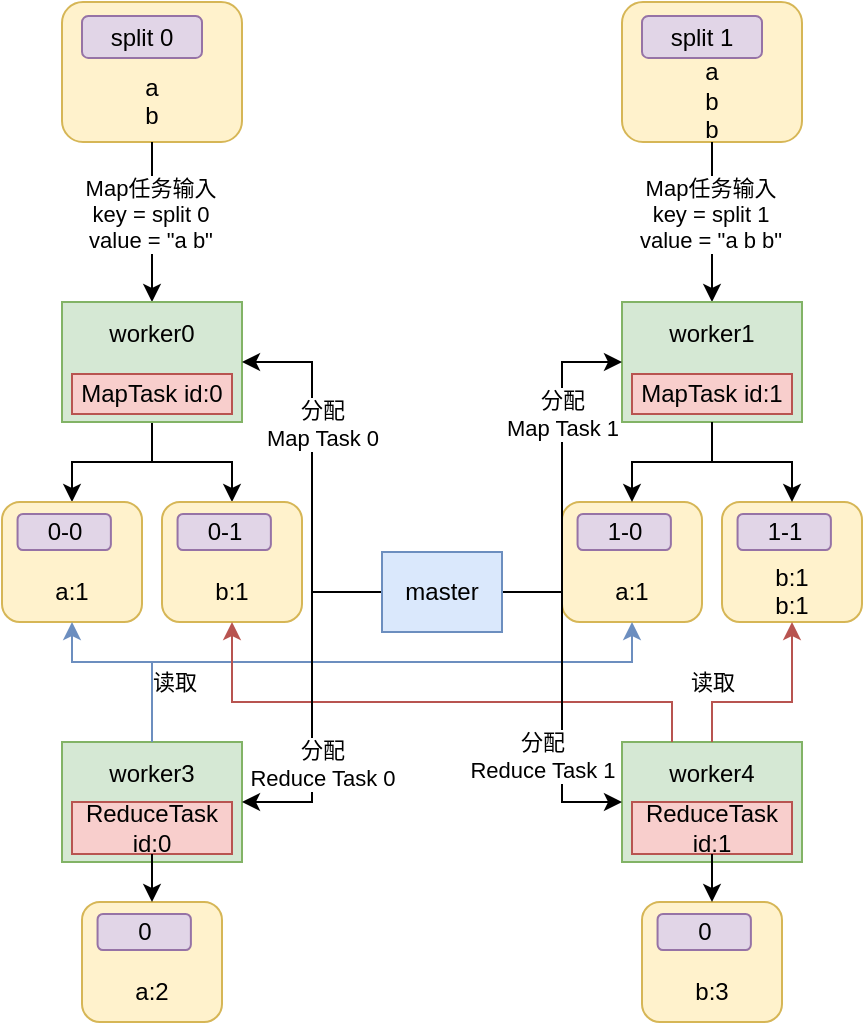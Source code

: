 <mxfile version="22.1.2" type="device">
  <diagram name="第 1 页" id="gUdf0D7ZkWd1sAsiYNeg">
    <mxGraphModel dx="1717" dy="985" grid="1" gridSize="10" guides="1" tooltips="1" connect="1" arrows="1" fold="1" page="1" pageScale="1" pageWidth="827" pageHeight="1169" math="0" shadow="0">
      <root>
        <mxCell id="0" />
        <mxCell id="1" parent="0" />
        <mxCell id="znf0qu9yY-WapbBgalt5-5" value="" style="group" vertex="1" connectable="0" parent="1">
          <mxGeometry x="110" y="270" width="90" height="70" as="geometry" />
        </mxCell>
        <mxCell id="znf0qu9yY-WapbBgalt5-1" value="&lt;br&gt;&lt;br&gt;a&lt;br&gt;b" style="rounded=1;whiteSpace=wrap;html=1;fillColor=#fff2cc;strokeColor=#d6b656;" vertex="1" parent="znf0qu9yY-WapbBgalt5-5">
          <mxGeometry width="90" height="70" as="geometry" />
        </mxCell>
        <mxCell id="znf0qu9yY-WapbBgalt5-4" value="split 0" style="rounded=1;whiteSpace=wrap;html=1;fillColor=#e1d5e7;strokeColor=#9673a6;" vertex="1" parent="znf0qu9yY-WapbBgalt5-5">
          <mxGeometry x="10" y="7" width="60" height="21" as="geometry" />
        </mxCell>
        <mxCell id="znf0qu9yY-WapbBgalt5-6" value="" style="group" vertex="1" connectable="0" parent="1">
          <mxGeometry x="390" y="270" width="90" height="70" as="geometry" />
        </mxCell>
        <mxCell id="znf0qu9yY-WapbBgalt5-7" value="&lt;br&gt;&lt;br&gt;a&lt;br&gt;b&lt;br&gt;b" style="rounded=1;whiteSpace=wrap;html=1;fillColor=#fff2cc;strokeColor=#d6b656;" vertex="1" parent="znf0qu9yY-WapbBgalt5-6">
          <mxGeometry width="90" height="70" as="geometry" />
        </mxCell>
        <mxCell id="znf0qu9yY-WapbBgalt5-8" value="split 1" style="rounded=1;whiteSpace=wrap;html=1;fillColor=#e1d5e7;strokeColor=#9673a6;" vertex="1" parent="znf0qu9yY-WapbBgalt5-6">
          <mxGeometry x="10" y="7" width="60" height="21" as="geometry" />
        </mxCell>
        <mxCell id="znf0qu9yY-WapbBgalt5-32" style="edgeStyle=orthogonalEdgeStyle;rounded=0;orthogonalLoop=1;jettySize=auto;html=1;entryX=0.5;entryY=0;entryDx=0;entryDy=0;" edge="1" parent="1" source="znf0qu9yY-WapbBgalt5-9" target="znf0qu9yY-WapbBgalt5-27">
          <mxGeometry relative="1" as="geometry" />
        </mxCell>
        <mxCell id="znf0qu9yY-WapbBgalt5-33" style="edgeStyle=orthogonalEdgeStyle;rounded=0;orthogonalLoop=1;jettySize=auto;html=1;entryX=0.5;entryY=0;entryDx=0;entryDy=0;" edge="1" parent="1" source="znf0qu9yY-WapbBgalt5-9" target="znf0qu9yY-WapbBgalt5-30">
          <mxGeometry relative="1" as="geometry" />
        </mxCell>
        <mxCell id="znf0qu9yY-WapbBgalt5-11" value="" style="endArrow=classic;html=1;rounded=0;exitX=0.5;exitY=1;exitDx=0;exitDy=0;entryX=0.5;entryY=0;entryDx=0;entryDy=0;" edge="1" parent="1" source="znf0qu9yY-WapbBgalt5-1" target="znf0qu9yY-WapbBgalt5-9">
          <mxGeometry width="50" height="50" relative="1" as="geometry">
            <mxPoint x="340" y="480" as="sourcePoint" />
            <mxPoint x="390" y="430" as="targetPoint" />
          </mxGeometry>
        </mxCell>
        <mxCell id="znf0qu9yY-WapbBgalt5-12" value="Map任务输入&lt;br&gt;key = split 0&lt;br&gt;value = &quot;a b&quot;" style="edgeLabel;html=1;align=center;verticalAlign=middle;resizable=0;points=[];" vertex="1" connectable="0" parent="znf0qu9yY-WapbBgalt5-11">
          <mxGeometry x="-0.099" y="-1" relative="1" as="geometry">
            <mxPoint as="offset" />
          </mxGeometry>
        </mxCell>
        <mxCell id="znf0qu9yY-WapbBgalt5-13" value="" style="endArrow=classic;html=1;rounded=0;exitX=0.5;exitY=1;exitDx=0;exitDy=0;entryX=0.5;entryY=0;entryDx=0;entryDy=0;" edge="1" parent="1" source="znf0qu9yY-WapbBgalt5-7" target="znf0qu9yY-WapbBgalt5-50">
          <mxGeometry width="50" height="50" relative="1" as="geometry">
            <mxPoint x="285" y="340" as="sourcePoint" />
            <mxPoint x="435" y="420" as="targetPoint" />
          </mxGeometry>
        </mxCell>
        <mxCell id="znf0qu9yY-WapbBgalt5-14" value="Map任务输入&lt;br style=&quot;border-color: var(--border-color);&quot;&gt;key = split 1&lt;br style=&quot;border-color: var(--border-color);&quot;&gt;value = &quot;a b b&quot;" style="edgeLabel;html=1;align=center;verticalAlign=middle;resizable=0;points=[];" vertex="1" connectable="0" parent="znf0qu9yY-WapbBgalt5-13">
          <mxGeometry x="-0.099" y="-1" relative="1" as="geometry">
            <mxPoint as="offset" />
          </mxGeometry>
        </mxCell>
        <mxCell id="znf0qu9yY-WapbBgalt5-26" value="" style="group" vertex="1" connectable="0" parent="1">
          <mxGeometry x="80" y="520" width="70" height="60" as="geometry" />
        </mxCell>
        <mxCell id="znf0qu9yY-WapbBgalt5-27" value="&lt;br&gt;&lt;br&gt;a:1" style="rounded=1;whiteSpace=wrap;html=1;fillColor=#fff2cc;strokeColor=#d6b656;" vertex="1" parent="znf0qu9yY-WapbBgalt5-26">
          <mxGeometry width="70" height="60.0" as="geometry" />
        </mxCell>
        <mxCell id="znf0qu9yY-WapbBgalt5-28" value="0-0" style="rounded=1;whiteSpace=wrap;html=1;fillColor=#e1d5e7;strokeColor=#9673a6;" vertex="1" parent="znf0qu9yY-WapbBgalt5-26">
          <mxGeometry x="7.778" y="6" width="46.667" height="18" as="geometry" />
        </mxCell>
        <mxCell id="znf0qu9yY-WapbBgalt5-29" value="" style="group" vertex="1" connectable="0" parent="1">
          <mxGeometry x="160" y="520" width="70" height="60" as="geometry" />
        </mxCell>
        <mxCell id="znf0qu9yY-WapbBgalt5-30" value="&lt;br&gt;&lt;br&gt;b:1" style="rounded=1;whiteSpace=wrap;html=1;fillColor=#fff2cc;strokeColor=#d6b656;" vertex="1" parent="znf0qu9yY-WapbBgalt5-29">
          <mxGeometry width="70" height="60.0" as="geometry" />
        </mxCell>
        <mxCell id="znf0qu9yY-WapbBgalt5-31" value="0-1" style="rounded=1;whiteSpace=wrap;html=1;fillColor=#e1d5e7;strokeColor=#9673a6;" vertex="1" parent="znf0qu9yY-WapbBgalt5-29">
          <mxGeometry x="7.778" y="6" width="46.667" height="18" as="geometry" />
        </mxCell>
        <mxCell id="znf0qu9yY-WapbBgalt5-34" value="" style="group" vertex="1" connectable="0" parent="1">
          <mxGeometry x="360" y="520" width="70" height="60" as="geometry" />
        </mxCell>
        <mxCell id="znf0qu9yY-WapbBgalt5-35" value="&lt;br&gt;&lt;br&gt;a:1" style="rounded=1;whiteSpace=wrap;html=1;fillColor=#fff2cc;strokeColor=#d6b656;" vertex="1" parent="znf0qu9yY-WapbBgalt5-34">
          <mxGeometry width="70" height="60.0" as="geometry" />
        </mxCell>
        <mxCell id="znf0qu9yY-WapbBgalt5-36" value="1-0" style="rounded=1;whiteSpace=wrap;html=1;fillColor=#e1d5e7;strokeColor=#9673a6;" vertex="1" parent="znf0qu9yY-WapbBgalt5-34">
          <mxGeometry x="7.778" y="6" width="46.667" height="18" as="geometry" />
        </mxCell>
        <mxCell id="znf0qu9yY-WapbBgalt5-37" value="" style="group" vertex="1" connectable="0" parent="1">
          <mxGeometry x="440" y="520" width="70" height="60" as="geometry" />
        </mxCell>
        <mxCell id="znf0qu9yY-WapbBgalt5-38" value="&lt;br&gt;&lt;br&gt;b:1&lt;br&gt;b:1" style="rounded=1;whiteSpace=wrap;html=1;fillColor=#fff2cc;strokeColor=#d6b656;" vertex="1" parent="znf0qu9yY-WapbBgalt5-37">
          <mxGeometry width="70" height="60.0" as="geometry" />
        </mxCell>
        <mxCell id="znf0qu9yY-WapbBgalt5-39" value="1-1" style="rounded=1;whiteSpace=wrap;html=1;fillColor=#e1d5e7;strokeColor=#9673a6;" vertex="1" parent="znf0qu9yY-WapbBgalt5-37">
          <mxGeometry x="7.778" y="6" width="46.667" height="18" as="geometry" />
        </mxCell>
        <mxCell id="znf0qu9yY-WapbBgalt5-48" value="" style="group" vertex="1" connectable="0" parent="1">
          <mxGeometry x="110" y="420" width="90" height="60" as="geometry" />
        </mxCell>
        <mxCell id="znf0qu9yY-WapbBgalt5-9" value="worker0&lt;br&gt;&amp;nbsp;&lt;br&gt;&amp;nbsp;" style="rounded=0;whiteSpace=wrap;html=1;fillColor=#d5e8d4;strokeColor=#82b366;" vertex="1" parent="znf0qu9yY-WapbBgalt5-48">
          <mxGeometry width="90" height="60" as="geometry" />
        </mxCell>
        <mxCell id="znf0qu9yY-WapbBgalt5-46" value="MapTask id:0" style="rounded=0;whiteSpace=wrap;html=1;fillColor=#f8cecc;strokeColor=#b85450;" vertex="1" parent="znf0qu9yY-WapbBgalt5-48">
          <mxGeometry x="5" y="36" width="80" height="20" as="geometry" />
        </mxCell>
        <mxCell id="znf0qu9yY-WapbBgalt5-49" value="" style="group" vertex="1" connectable="0" parent="1">
          <mxGeometry x="390" y="420" width="90" height="60" as="geometry" />
        </mxCell>
        <mxCell id="znf0qu9yY-WapbBgalt5-50" value="worker1&lt;br&gt;&amp;nbsp;&lt;br&gt;&amp;nbsp;" style="rounded=0;whiteSpace=wrap;html=1;fillColor=#d5e8d4;strokeColor=#82b366;" vertex="1" parent="znf0qu9yY-WapbBgalt5-49">
          <mxGeometry width="90" height="60" as="geometry" />
        </mxCell>
        <mxCell id="znf0qu9yY-WapbBgalt5-51" value="MapTask id:1" style="rounded=0;whiteSpace=wrap;html=1;fillColor=#f8cecc;strokeColor=#b85450;" vertex="1" parent="znf0qu9yY-WapbBgalt5-49">
          <mxGeometry x="5" y="36" width="80" height="20" as="geometry" />
        </mxCell>
        <mxCell id="znf0qu9yY-WapbBgalt5-55" style="edgeStyle=orthogonalEdgeStyle;rounded=0;orthogonalLoop=1;jettySize=auto;html=1;entryX=0.5;entryY=0;entryDx=0;entryDy=0;" edge="1" parent="1" source="znf0qu9yY-WapbBgalt5-50" target="znf0qu9yY-WapbBgalt5-35">
          <mxGeometry relative="1" as="geometry" />
        </mxCell>
        <mxCell id="znf0qu9yY-WapbBgalt5-56" style="edgeStyle=orthogonalEdgeStyle;rounded=0;orthogonalLoop=1;jettySize=auto;html=1;entryX=0.5;entryY=0;entryDx=0;entryDy=0;" edge="1" parent="1" source="znf0qu9yY-WapbBgalt5-50" target="znf0qu9yY-WapbBgalt5-38">
          <mxGeometry relative="1" as="geometry" />
        </mxCell>
        <mxCell id="znf0qu9yY-WapbBgalt5-57" value="" style="group" vertex="1" connectable="0" parent="1">
          <mxGeometry x="390" y="640" width="90" height="60" as="geometry" />
        </mxCell>
        <mxCell id="znf0qu9yY-WapbBgalt5-58" value="worker4&lt;br&gt;&amp;nbsp;&lt;br&gt;&amp;nbsp;" style="rounded=0;whiteSpace=wrap;html=1;fillColor=#d5e8d4;strokeColor=#82b366;" vertex="1" parent="znf0qu9yY-WapbBgalt5-57">
          <mxGeometry width="90" height="60" as="geometry" />
        </mxCell>
        <mxCell id="znf0qu9yY-WapbBgalt5-59" value="ReduceTask id:1" style="rounded=0;whiteSpace=wrap;html=1;fillColor=#f8cecc;strokeColor=#b85450;" vertex="1" parent="znf0qu9yY-WapbBgalt5-57">
          <mxGeometry x="5" y="30" width="80" height="26" as="geometry" />
        </mxCell>
        <mxCell id="znf0qu9yY-WapbBgalt5-60" value="" style="group" vertex="1" connectable="0" parent="1">
          <mxGeometry x="110" y="640" width="90" height="60" as="geometry" />
        </mxCell>
        <mxCell id="znf0qu9yY-WapbBgalt5-61" value="worker3&lt;br&gt;&amp;nbsp;&lt;br&gt;&amp;nbsp;" style="rounded=0;whiteSpace=wrap;html=1;fillColor=#d5e8d4;strokeColor=#82b366;" vertex="1" parent="znf0qu9yY-WapbBgalt5-60">
          <mxGeometry width="90" height="60" as="geometry" />
        </mxCell>
        <mxCell id="znf0qu9yY-WapbBgalt5-62" value="ReduceTask id:0" style="rounded=0;whiteSpace=wrap;html=1;fillColor=#f8cecc;strokeColor=#b85450;" vertex="1" parent="znf0qu9yY-WapbBgalt5-60">
          <mxGeometry x="5" y="30" width="80" height="26" as="geometry" />
        </mxCell>
        <mxCell id="znf0qu9yY-WapbBgalt5-63" style="edgeStyle=orthogonalEdgeStyle;rounded=0;orthogonalLoop=1;jettySize=auto;html=1;entryX=0.5;entryY=1;entryDx=0;entryDy=0;fillColor=#dae8fc;strokeColor=#6c8ebf;" edge="1" parent="1" source="znf0qu9yY-WapbBgalt5-61" target="znf0qu9yY-WapbBgalt5-27">
          <mxGeometry relative="1" as="geometry">
            <Array as="points">
              <mxPoint x="155" y="600" />
              <mxPoint x="115" y="600" />
            </Array>
          </mxGeometry>
        </mxCell>
        <mxCell id="znf0qu9yY-WapbBgalt5-64" value="读取" style="edgeLabel;html=1;align=center;verticalAlign=middle;resizable=0;points=[];" vertex="1" connectable="0" parent="znf0qu9yY-WapbBgalt5-63">
          <mxGeometry x="0.009" y="-2" relative="1" as="geometry">
            <mxPoint x="21" y="12" as="offset" />
          </mxGeometry>
        </mxCell>
        <mxCell id="znf0qu9yY-WapbBgalt5-65" style="edgeStyle=orthogonalEdgeStyle;rounded=0;orthogonalLoop=1;jettySize=auto;html=1;entryX=0.5;entryY=1;entryDx=0;entryDy=0;fillColor=#dae8fc;strokeColor=#6c8ebf;" edge="1" parent="1" source="znf0qu9yY-WapbBgalt5-61" target="znf0qu9yY-WapbBgalt5-35">
          <mxGeometry relative="1" as="geometry">
            <Array as="points">
              <mxPoint x="155" y="600" />
              <mxPoint x="395" y="600" />
            </Array>
          </mxGeometry>
        </mxCell>
        <mxCell id="znf0qu9yY-WapbBgalt5-66" style="edgeStyle=orthogonalEdgeStyle;rounded=0;orthogonalLoop=1;jettySize=auto;html=1;entryX=0.5;entryY=1;entryDx=0;entryDy=0;fillColor=#f8cecc;strokeColor=#b85450;" edge="1" parent="1" source="znf0qu9yY-WapbBgalt5-58" target="znf0qu9yY-WapbBgalt5-30">
          <mxGeometry relative="1" as="geometry">
            <Array as="points">
              <mxPoint x="415" y="620" />
              <mxPoint x="195" y="620" />
            </Array>
          </mxGeometry>
        </mxCell>
        <mxCell id="znf0qu9yY-WapbBgalt5-67" style="edgeStyle=orthogonalEdgeStyle;rounded=0;orthogonalLoop=1;jettySize=auto;html=1;entryX=0.5;entryY=1;entryDx=0;entryDy=0;fillColor=#f8cecc;strokeColor=#b85450;" edge="1" parent="1" source="znf0qu9yY-WapbBgalt5-58" target="znf0qu9yY-WapbBgalt5-38">
          <mxGeometry relative="1" as="geometry">
            <Array as="points">
              <mxPoint x="435" y="620" />
              <mxPoint x="475" y="620" />
            </Array>
          </mxGeometry>
        </mxCell>
        <mxCell id="znf0qu9yY-WapbBgalt5-68" value="读取" style="edgeLabel;html=1;align=center;verticalAlign=middle;resizable=0;points=[];" vertex="1" connectable="0" parent="znf0qu9yY-WapbBgalt5-67">
          <mxGeometry x="-0.769" y="1" relative="1" as="geometry">
            <mxPoint x="1" y="-19" as="offset" />
          </mxGeometry>
        </mxCell>
        <mxCell id="znf0qu9yY-WapbBgalt5-69" value="" style="group" vertex="1" connectable="0" parent="1">
          <mxGeometry x="120" y="720" width="70" height="60" as="geometry" />
        </mxCell>
        <mxCell id="znf0qu9yY-WapbBgalt5-70" value="&lt;br&gt;&lt;br&gt;a:2" style="rounded=1;whiteSpace=wrap;html=1;fillColor=#fff2cc;strokeColor=#d6b656;" vertex="1" parent="znf0qu9yY-WapbBgalt5-69">
          <mxGeometry width="70" height="60.0" as="geometry" />
        </mxCell>
        <mxCell id="znf0qu9yY-WapbBgalt5-71" value="0" style="rounded=1;whiteSpace=wrap;html=1;fillColor=#e1d5e7;strokeColor=#9673a6;" vertex="1" parent="znf0qu9yY-WapbBgalt5-69">
          <mxGeometry x="7.778" y="6" width="46.667" height="18" as="geometry" />
        </mxCell>
        <mxCell id="znf0qu9yY-WapbBgalt5-72" value="" style="group" vertex="1" connectable="0" parent="1">
          <mxGeometry x="400" y="720" width="70" height="60" as="geometry" />
        </mxCell>
        <mxCell id="znf0qu9yY-WapbBgalt5-73" value="&lt;br&gt;&lt;br&gt;b:3" style="rounded=1;whiteSpace=wrap;html=1;fillColor=#fff2cc;strokeColor=#d6b656;" vertex="1" parent="znf0qu9yY-WapbBgalt5-72">
          <mxGeometry width="70" height="60.0" as="geometry" />
        </mxCell>
        <mxCell id="znf0qu9yY-WapbBgalt5-74" value="0" style="rounded=1;whiteSpace=wrap;html=1;fillColor=#e1d5e7;strokeColor=#9673a6;" vertex="1" parent="znf0qu9yY-WapbBgalt5-72">
          <mxGeometry x="7.778" y="6" width="46.667" height="18" as="geometry" />
        </mxCell>
        <mxCell id="znf0qu9yY-WapbBgalt5-75" style="edgeStyle=orthogonalEdgeStyle;rounded=0;orthogonalLoop=1;jettySize=auto;html=1;entryX=0.5;entryY=0;entryDx=0;entryDy=0;" edge="1" parent="1" source="znf0qu9yY-WapbBgalt5-62" target="znf0qu9yY-WapbBgalt5-70">
          <mxGeometry relative="1" as="geometry" />
        </mxCell>
        <mxCell id="znf0qu9yY-WapbBgalt5-76" style="edgeStyle=orthogonalEdgeStyle;rounded=0;orthogonalLoop=1;jettySize=auto;html=1;entryX=0.5;entryY=0;entryDx=0;entryDy=0;" edge="1" parent="1" source="znf0qu9yY-WapbBgalt5-59" target="znf0qu9yY-WapbBgalt5-73">
          <mxGeometry relative="1" as="geometry" />
        </mxCell>
        <mxCell id="znf0qu9yY-WapbBgalt5-86" style="edgeStyle=orthogonalEdgeStyle;rounded=0;orthogonalLoop=1;jettySize=auto;html=1;entryX=0;entryY=0.5;entryDx=0;entryDy=0;" edge="1" parent="1" source="znf0qu9yY-WapbBgalt5-85" target="znf0qu9yY-WapbBgalt5-50">
          <mxGeometry relative="1" as="geometry" />
        </mxCell>
        <mxCell id="znf0qu9yY-WapbBgalt5-87" value="分配&lt;br&gt;Map Task 1" style="edgeLabel;html=1;align=center;verticalAlign=middle;resizable=0;points=[];" vertex="1" connectable="0" parent="znf0qu9yY-WapbBgalt5-86">
          <mxGeometry x="-0.016" y="1" relative="1" as="geometry">
            <mxPoint x="1" y="-33" as="offset" />
          </mxGeometry>
        </mxCell>
        <mxCell id="znf0qu9yY-WapbBgalt5-88" style="edgeStyle=orthogonalEdgeStyle;rounded=0;orthogonalLoop=1;jettySize=auto;html=1;entryX=1;entryY=0.5;entryDx=0;entryDy=0;" edge="1" parent="1" source="znf0qu9yY-WapbBgalt5-85" target="znf0qu9yY-WapbBgalt5-9">
          <mxGeometry relative="1" as="geometry" />
        </mxCell>
        <mxCell id="znf0qu9yY-WapbBgalt5-89" value="分配&lt;br&gt;Map Task 0" style="edgeLabel;html=1;align=center;verticalAlign=middle;resizable=0;points=[];" vertex="1" connectable="0" parent="znf0qu9yY-WapbBgalt5-88">
          <mxGeometry x="0.013" relative="1" as="geometry">
            <mxPoint x="5" y="-26" as="offset" />
          </mxGeometry>
        </mxCell>
        <mxCell id="znf0qu9yY-WapbBgalt5-90" style="edgeStyle=orthogonalEdgeStyle;rounded=0;orthogonalLoop=1;jettySize=auto;html=1;entryX=1;entryY=0.5;entryDx=0;entryDy=0;" edge="1" parent="1" source="znf0qu9yY-WapbBgalt5-85" target="znf0qu9yY-WapbBgalt5-61">
          <mxGeometry relative="1" as="geometry" />
        </mxCell>
        <mxCell id="znf0qu9yY-WapbBgalt5-92" value="分配&lt;br style=&quot;border-color: var(--border-color);&quot;&gt;Reduce Task 0" style="edgeLabel;html=1;align=center;verticalAlign=middle;resizable=0;points=[];" vertex="1" connectable="0" parent="znf0qu9yY-WapbBgalt5-90">
          <mxGeometry x="0.193" y="1" relative="1" as="geometry">
            <mxPoint x="4" y="16" as="offset" />
          </mxGeometry>
        </mxCell>
        <mxCell id="znf0qu9yY-WapbBgalt5-91" style="edgeStyle=orthogonalEdgeStyle;rounded=0;orthogonalLoop=1;jettySize=auto;html=1;entryX=0;entryY=0.5;entryDx=0;entryDy=0;" edge="1" parent="1" source="znf0qu9yY-WapbBgalt5-85" target="znf0qu9yY-WapbBgalt5-58">
          <mxGeometry relative="1" as="geometry" />
        </mxCell>
        <mxCell id="znf0qu9yY-WapbBgalt5-94" value="分配&lt;br style=&quot;border-color: var(--border-color);&quot;&gt;Reduce Task 1" style="edgeLabel;html=1;align=center;verticalAlign=middle;resizable=0;points=[];" vertex="1" connectable="0" parent="znf0qu9yY-WapbBgalt5-91">
          <mxGeometry x="0.356" y="2" relative="1" as="geometry">
            <mxPoint x="-12" as="offset" />
          </mxGeometry>
        </mxCell>
        <mxCell id="znf0qu9yY-WapbBgalt5-85" value="master" style="rounded=0;whiteSpace=wrap;html=1;fillColor=#dae8fc;strokeColor=#6c8ebf;" vertex="1" parent="1">
          <mxGeometry x="270" y="545" width="60" height="40" as="geometry" />
        </mxCell>
      </root>
    </mxGraphModel>
  </diagram>
</mxfile>
